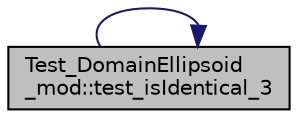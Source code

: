 digraph "Test_DomainEllipsoid_mod::test_isIdentical_3"
{
 // LATEX_PDF_SIZE
  edge [fontname="Helvetica",fontsize="10",labelfontname="Helvetica",labelfontsize="10"];
  node [fontname="Helvetica",fontsize="10",shape=record];
  rankdir="LR";
  Node1 [label="Test_DomainEllipsoid\l_mod::test_isIdentical_3",height=0.2,width=0.4,color="black", fillcolor="grey75", style="filled", fontcolor="black",tooltip="Test if isEqual() returns .false. for two domains with different RepMats."];
  Node1 -> Node1 [color="midnightblue",fontsize="10",style="solid",fontname="Helvetica"];
}
